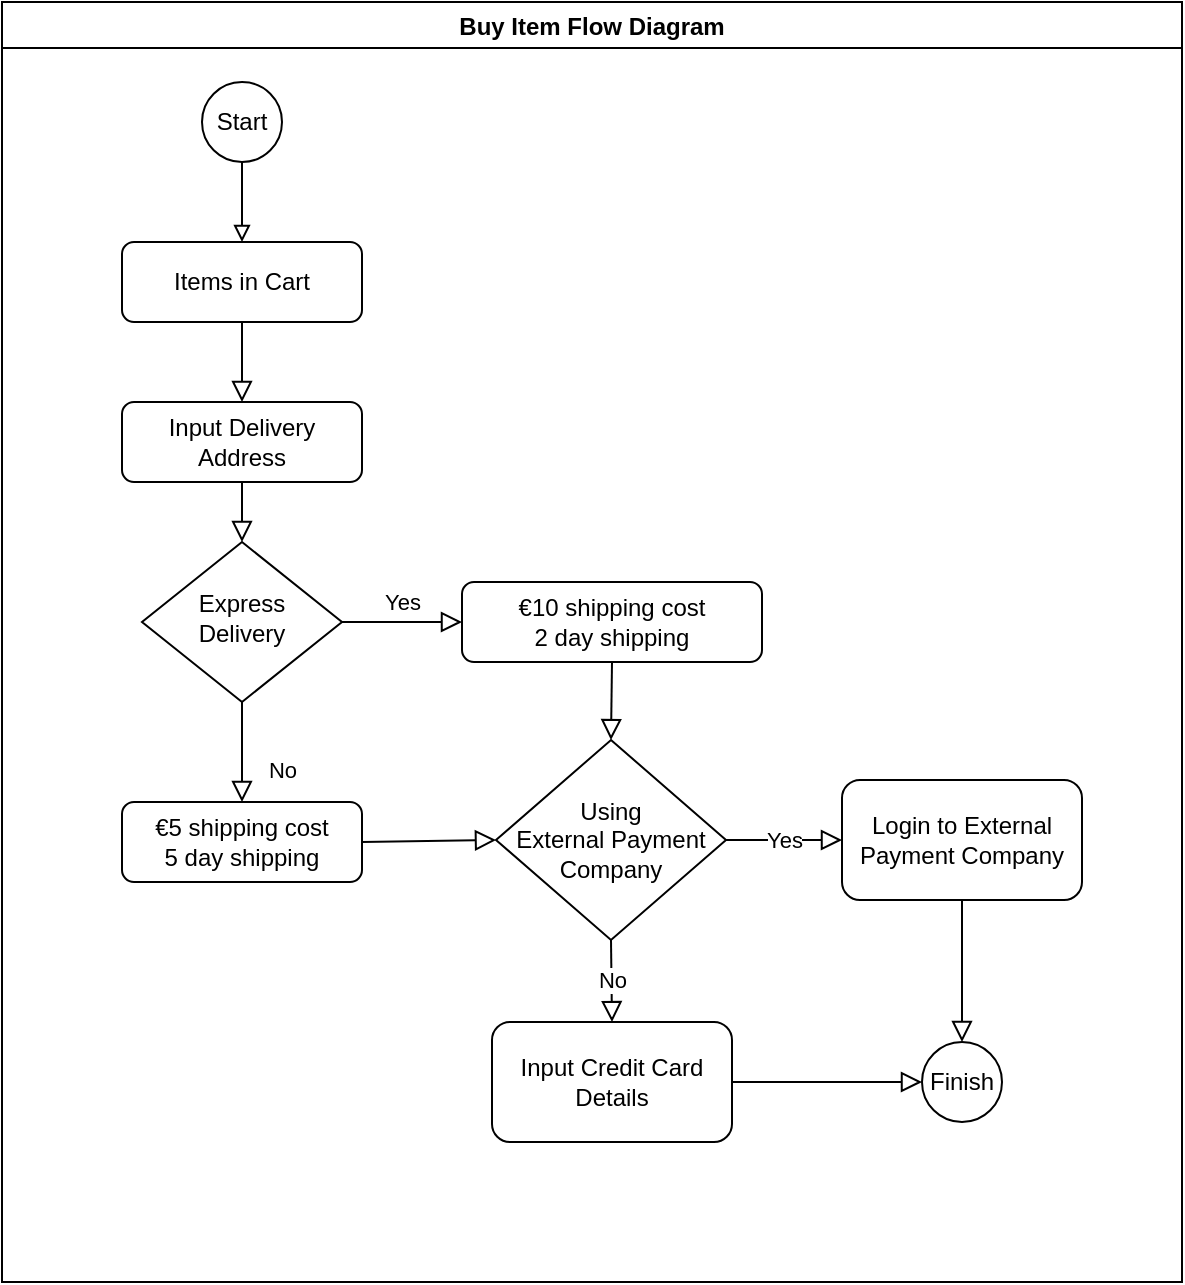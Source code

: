 <mxfile version="15.4.3" type="github">
  <diagram id="C5RBs43oDa-KdzZeNtuy" name="Page-1">
    <mxGraphModel dx="1730" dy="912" grid="1" gridSize="10" guides="1" tooltips="1" connect="1" arrows="1" fold="1" page="1" pageScale="1" pageWidth="827" pageHeight="1169" math="0" shadow="0">
      <root>
        <mxCell id="WIyWlLk6GJQsqaUBKTNV-0" />
        <mxCell id="WIyWlLk6GJQsqaUBKTNV-1" parent="WIyWlLk6GJQsqaUBKTNV-0" />
        <mxCell id="RJs0f2C64y_1TUhJ2Cbi-15" value="Buy Item Flow Diagram" style="swimlane;" vertex="1" parent="WIyWlLk6GJQsqaUBKTNV-1">
          <mxGeometry x="140" y="20" width="590" height="640" as="geometry" />
        </mxCell>
        <mxCell id="RJs0f2C64y_1TUhJ2Cbi-18" style="edgeStyle=none;rounded=0;orthogonalLoop=1;jettySize=auto;html=1;exitX=0.5;exitY=1;exitDx=0;exitDy=0;entryX=0.5;entryY=0;entryDx=0;entryDy=0;endArrow=block;endFill=0;endSize=8;" edge="1" parent="RJs0f2C64y_1TUhJ2Cbi-15" source="RJs0f2C64y_1TUhJ2Cbi-17" target="WIyWlLk6GJQsqaUBKTNV-10">
          <mxGeometry relative="1" as="geometry" />
        </mxCell>
        <mxCell id="RJs0f2C64y_1TUhJ2Cbi-17" value="Input Delivery Address" style="rounded=1;whiteSpace=wrap;html=1;fontSize=12;glass=0;strokeWidth=1;shadow=0;" vertex="1" parent="RJs0f2C64y_1TUhJ2Cbi-15">
          <mxGeometry x="60" y="200" width="120" height="40" as="geometry" />
        </mxCell>
        <mxCell id="WIyWlLk6GJQsqaUBKTNV-10" value="Express Delivery" style="rhombus;whiteSpace=wrap;html=1;shadow=0;fontFamily=Helvetica;fontSize=12;align=center;strokeWidth=1;spacing=6;spacingTop=-4;" parent="RJs0f2C64y_1TUhJ2Cbi-15" vertex="1">
          <mxGeometry x="70" y="270" width="100" height="80" as="geometry" />
        </mxCell>
        <mxCell id="RJs0f2C64y_1TUhJ2Cbi-21" style="edgeStyle=none;rounded=0;orthogonalLoop=1;jettySize=auto;html=1;exitX=0.5;exitY=1;exitDx=0;exitDy=0;entryX=0.5;entryY=0;entryDx=0;entryDy=0;endArrow=block;endFill=0;endSize=8;" edge="1" parent="RJs0f2C64y_1TUhJ2Cbi-15" source="WIyWlLk6GJQsqaUBKTNV-12" target="RJs0f2C64y_1TUhJ2Cbi-20">
          <mxGeometry relative="1" as="geometry" />
        </mxCell>
        <mxCell id="WIyWlLk6GJQsqaUBKTNV-12" value="€10 shipping cost&lt;br&gt;2 day shipping" style="rounded=1;whiteSpace=wrap;html=1;fontSize=12;glass=0;strokeWidth=1;shadow=0;" parent="RJs0f2C64y_1TUhJ2Cbi-15" vertex="1">
          <mxGeometry x="230" y="290" width="150" height="40" as="geometry" />
        </mxCell>
        <mxCell id="WIyWlLk6GJQsqaUBKTNV-9" value="Yes" style="edgeStyle=orthogonalEdgeStyle;rounded=0;html=1;jettySize=auto;orthogonalLoop=1;fontSize=11;endArrow=block;endFill=0;endSize=8;strokeWidth=1;shadow=0;labelBackgroundColor=none;" parent="RJs0f2C64y_1TUhJ2Cbi-15" source="WIyWlLk6GJQsqaUBKTNV-10" target="WIyWlLk6GJQsqaUBKTNV-12" edge="1">
          <mxGeometry y="10" relative="1" as="geometry">
            <mxPoint as="offset" />
          </mxGeometry>
        </mxCell>
        <mxCell id="WIyWlLk6GJQsqaUBKTNV-11" value="€5 shipping cost&lt;br&gt;5 day shipping" style="rounded=1;whiteSpace=wrap;html=1;fontSize=12;glass=0;strokeWidth=1;shadow=0;" parent="RJs0f2C64y_1TUhJ2Cbi-15" vertex="1">
          <mxGeometry x="60" y="400" width="120" height="40" as="geometry" />
        </mxCell>
        <mxCell id="WIyWlLk6GJQsqaUBKTNV-8" value="No" style="rounded=0;html=1;jettySize=auto;orthogonalLoop=1;fontSize=11;endArrow=block;endFill=0;endSize=8;strokeWidth=1;shadow=0;labelBackgroundColor=none;edgeStyle=orthogonalEdgeStyle;" parent="RJs0f2C64y_1TUhJ2Cbi-15" source="WIyWlLk6GJQsqaUBKTNV-10" target="WIyWlLk6GJQsqaUBKTNV-11" edge="1">
          <mxGeometry x="0.333" y="20" relative="1" as="geometry">
            <mxPoint as="offset" />
          </mxGeometry>
        </mxCell>
        <mxCell id="RJs0f2C64y_1TUhJ2Cbi-24" value="Yes" style="edgeStyle=none;rounded=0;orthogonalLoop=1;jettySize=auto;html=1;exitX=1;exitY=0.5;exitDx=0;exitDy=0;endArrow=block;endFill=0;endSize=8;" edge="1" parent="RJs0f2C64y_1TUhJ2Cbi-15" source="RJs0f2C64y_1TUhJ2Cbi-20" target="RJs0f2C64y_1TUhJ2Cbi-23">
          <mxGeometry relative="1" as="geometry" />
        </mxCell>
        <mxCell id="RJs0f2C64y_1TUhJ2Cbi-26" value="No" style="edgeStyle=none;rounded=0;orthogonalLoop=1;jettySize=auto;html=1;exitX=0.5;exitY=1;exitDx=0;exitDy=0;entryX=0.5;entryY=0;entryDx=0;entryDy=0;endArrow=block;endFill=0;endSize=8;" edge="1" parent="RJs0f2C64y_1TUhJ2Cbi-15" source="RJs0f2C64y_1TUhJ2Cbi-20" target="RJs0f2C64y_1TUhJ2Cbi-25">
          <mxGeometry relative="1" as="geometry" />
        </mxCell>
        <mxCell id="RJs0f2C64y_1TUhJ2Cbi-20" value="Using &lt;br&gt;External Payment &lt;br&gt;Company" style="rhombus;whiteSpace=wrap;html=1;" vertex="1" parent="RJs0f2C64y_1TUhJ2Cbi-15">
          <mxGeometry x="247" y="369" width="115" height="100" as="geometry" />
        </mxCell>
        <mxCell id="RJs0f2C64y_1TUhJ2Cbi-28" style="edgeStyle=none;rounded=0;orthogonalLoop=1;jettySize=auto;html=1;exitX=0.5;exitY=1;exitDx=0;exitDy=0;entryX=0.5;entryY=0;entryDx=0;entryDy=0;endArrow=block;endFill=0;endSize=8;" edge="1" parent="RJs0f2C64y_1TUhJ2Cbi-15" source="RJs0f2C64y_1TUhJ2Cbi-23" target="BgqWzSEL3qAtEtYAtU8o-2">
          <mxGeometry relative="1" as="geometry">
            <mxPoint x="480" y="510" as="targetPoint" />
          </mxGeometry>
        </mxCell>
        <mxCell id="RJs0f2C64y_1TUhJ2Cbi-23" value="Login to External Payment Company" style="rounded=1;whiteSpace=wrap;html=1;" vertex="1" parent="RJs0f2C64y_1TUhJ2Cbi-15">
          <mxGeometry x="420" y="389" width="120" height="60" as="geometry" />
        </mxCell>
        <mxCell id="RJs0f2C64y_1TUhJ2Cbi-29" style="edgeStyle=none;rounded=0;orthogonalLoop=1;jettySize=auto;html=1;exitX=1;exitY=0.5;exitDx=0;exitDy=0;entryX=0;entryY=0.5;entryDx=0;entryDy=0;endArrow=block;endFill=0;endSize=8;" edge="1" parent="RJs0f2C64y_1TUhJ2Cbi-15" source="RJs0f2C64y_1TUhJ2Cbi-25" target="BgqWzSEL3qAtEtYAtU8o-2">
          <mxGeometry relative="1" as="geometry">
            <mxPoint x="420" y="540" as="targetPoint" />
          </mxGeometry>
        </mxCell>
        <mxCell id="RJs0f2C64y_1TUhJ2Cbi-25" value="Input Credit Card Details" style="rounded=1;whiteSpace=wrap;html=1;" vertex="1" parent="RJs0f2C64y_1TUhJ2Cbi-15">
          <mxGeometry x="245" y="510" width="120" height="60" as="geometry" />
        </mxCell>
        <mxCell id="RJs0f2C64y_1TUhJ2Cbi-22" style="edgeStyle=none;rounded=0;orthogonalLoop=1;jettySize=auto;html=1;exitX=1;exitY=0.5;exitDx=0;exitDy=0;endArrow=block;endFill=0;endSize=8;entryX=0;entryY=0.5;entryDx=0;entryDy=0;" edge="1" parent="RJs0f2C64y_1TUhJ2Cbi-15" source="WIyWlLk6GJQsqaUBKTNV-11" target="RJs0f2C64y_1TUhJ2Cbi-20">
          <mxGeometry relative="1" as="geometry">
            <mxPoint x="260" y="420" as="targetPoint" />
          </mxGeometry>
        </mxCell>
        <mxCell id="WIyWlLk6GJQsqaUBKTNV-3" value="Items in Cart" style="rounded=1;whiteSpace=wrap;html=1;fontSize=12;glass=0;strokeWidth=1;shadow=0;" parent="RJs0f2C64y_1TUhJ2Cbi-15" vertex="1">
          <mxGeometry x="60" y="120" width="120" height="40" as="geometry" />
        </mxCell>
        <mxCell id="WIyWlLk6GJQsqaUBKTNV-2" value="" style="rounded=0;html=1;jettySize=auto;orthogonalLoop=1;fontSize=11;endArrow=block;endFill=0;endSize=8;strokeWidth=1;shadow=0;labelBackgroundColor=none;entryX=0.5;entryY=0;entryDx=0;entryDy=0;" parent="RJs0f2C64y_1TUhJ2Cbi-15" source="WIyWlLk6GJQsqaUBKTNV-3" target="RJs0f2C64y_1TUhJ2Cbi-17" edge="1">
          <mxGeometry relative="1" as="geometry">
            <mxPoint x="120" y="170" as="targetPoint" />
          </mxGeometry>
        </mxCell>
        <mxCell id="BgqWzSEL3qAtEtYAtU8o-1" style="edgeStyle=orthogonalEdgeStyle;rounded=0;orthogonalLoop=1;jettySize=auto;html=1;exitX=0.5;exitY=1;exitDx=0;exitDy=0;endArrow=block;endFill=0;" edge="1" parent="RJs0f2C64y_1TUhJ2Cbi-15" source="BgqWzSEL3qAtEtYAtU8o-0" target="WIyWlLk6GJQsqaUBKTNV-3">
          <mxGeometry relative="1" as="geometry" />
        </mxCell>
        <mxCell id="BgqWzSEL3qAtEtYAtU8o-0" value="Start" style="ellipse;whiteSpace=wrap;html=1;aspect=fixed;" vertex="1" parent="RJs0f2C64y_1TUhJ2Cbi-15">
          <mxGeometry x="100" y="40" width="40" height="40" as="geometry" />
        </mxCell>
        <mxCell id="BgqWzSEL3qAtEtYAtU8o-2" value="Finish" style="ellipse;whiteSpace=wrap;html=1;aspect=fixed;" vertex="1" parent="RJs0f2C64y_1TUhJ2Cbi-15">
          <mxGeometry x="460" y="520" width="40" height="40" as="geometry" />
        </mxCell>
      </root>
    </mxGraphModel>
  </diagram>
</mxfile>

